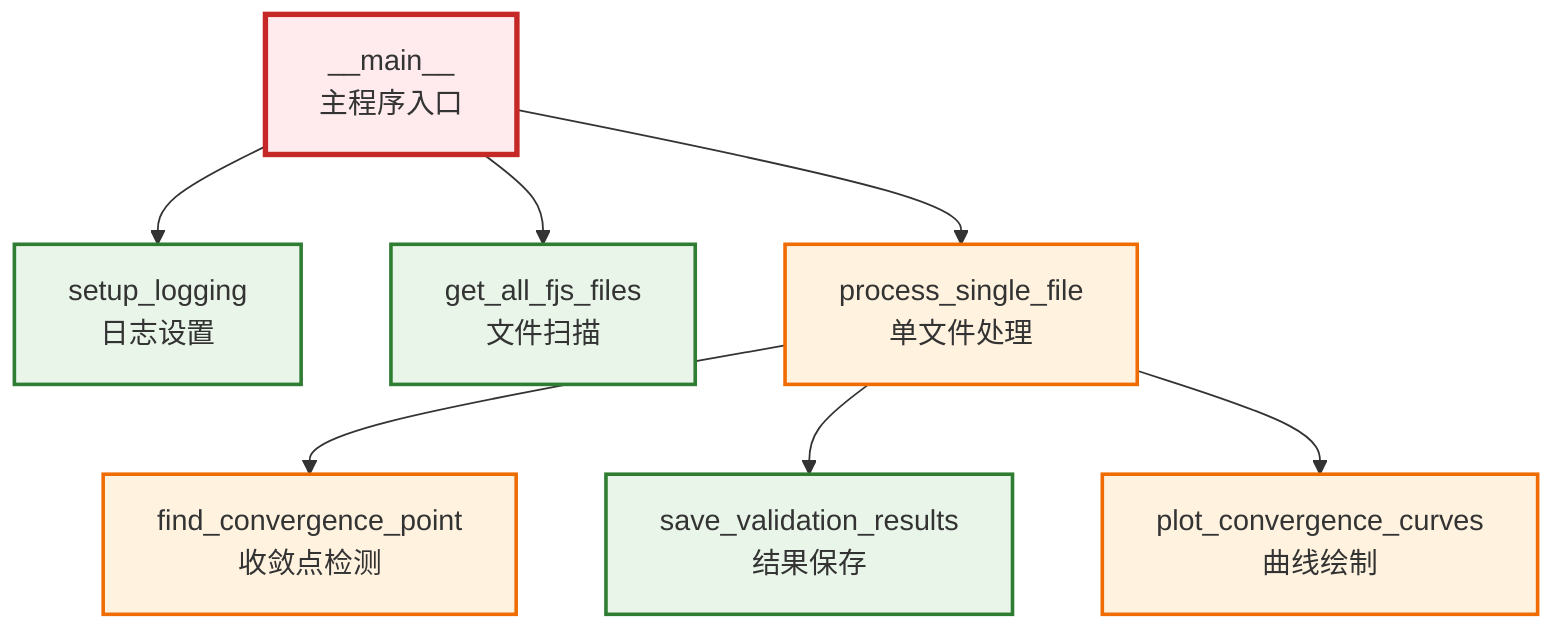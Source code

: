 graph TD
    classDef mainFunc fill:#ffebee,stroke:#c62828,stroke-width:3px
    classDef utilFunc fill:#e8f5e8,stroke:#2e7d32,stroke-width:2px
    classDef dataFunc fill:#fff3e0,stroke:#ef6c00,stroke-width:2px
    main[__main__<br/>主程序入口]:::mainFunc
    setup_logging[setup_logging<br/>日志设置]:::utilFunc
    get_files[get_all_fjs_files<br/>文件扫描]:::utilFunc
    save_results[save_validation_results<br/>结果保存]:::utilFunc
    process_file[process_single_file<br/>单文件处理]:::dataFunc
    find_conv[find_convergence_point<br/>收敛点检测]:::dataFunc
    plot_curves[plot_convergence_curves<br/>曲线绘制]:::dataFunc
    main --> setup_logging
    main --> get_files
    main --> process_file
    process_file --> find_conv
    process_file --> save_results
    process_file --> plot_curves